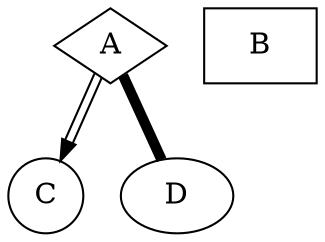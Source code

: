 digraph test1 {

  A [shape=diamond]
  B [shape=box]
  C [shape=circle]

  A [shape=diamond]
  A -> C [color="black:invis:black"]
  A -> D [penwidth=5, arrowhead=none]

}
